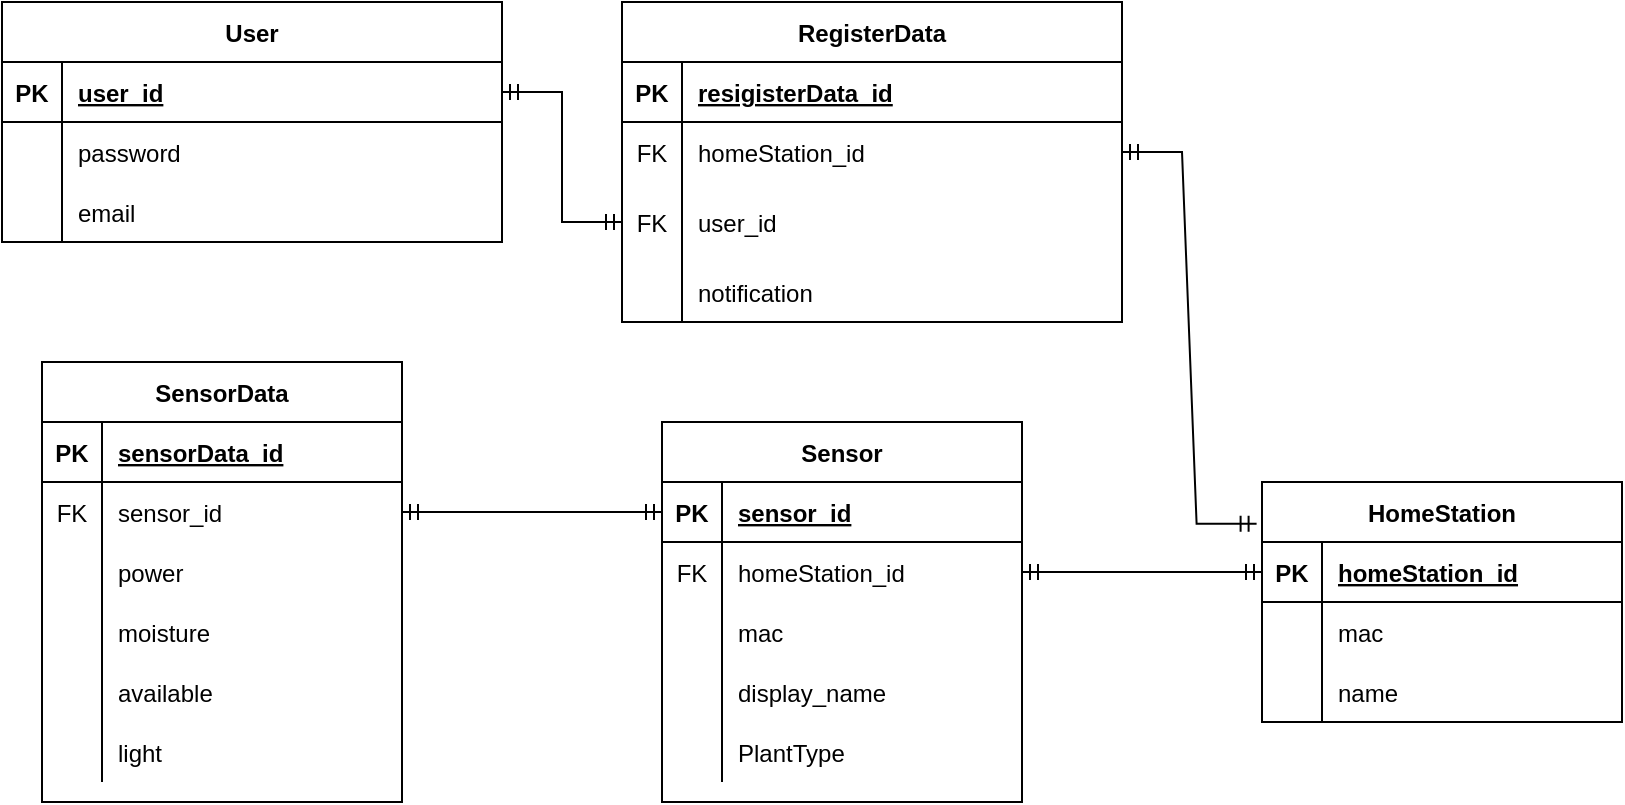 <mxfile version="15.5.5" type="github">
  <diagram id="R2lEEEUBdFMjLlhIrx00" name="Page-1">
    <mxGraphModel dx="1483" dy="781" grid="1" gridSize="10" guides="1" tooltips="1" connect="1" arrows="1" fold="1" page="1" pageScale="1" pageWidth="850" pageHeight="1100" math="0" shadow="0" extFonts="Permanent Marker^https://fonts.googleapis.com/css?family=Permanent+Marker">
      <root>
        <mxCell id="0" />
        <mxCell id="1" parent="0" />
        <mxCell id="C-vyLk0tnHw3VtMMgP7b-23" value="User" style="shape=table;startSize=30;container=1;collapsible=1;childLayout=tableLayout;fixedRows=1;rowLines=0;fontStyle=1;align=center;resizeLast=1;" parent="1" vertex="1">
          <mxGeometry x="40" y="70" width="250" height="120" as="geometry" />
        </mxCell>
        <mxCell id="C-vyLk0tnHw3VtMMgP7b-24" value="" style="shape=partialRectangle;collapsible=0;dropTarget=0;pointerEvents=0;fillColor=none;points=[[0,0.5],[1,0.5]];portConstraint=eastwest;top=0;left=0;right=0;bottom=1;" parent="C-vyLk0tnHw3VtMMgP7b-23" vertex="1">
          <mxGeometry y="30" width="250" height="30" as="geometry" />
        </mxCell>
        <mxCell id="C-vyLk0tnHw3VtMMgP7b-25" value="PK" style="shape=partialRectangle;overflow=hidden;connectable=0;fillColor=none;top=0;left=0;bottom=0;right=0;fontStyle=1;" parent="C-vyLk0tnHw3VtMMgP7b-24" vertex="1">
          <mxGeometry width="30" height="30" as="geometry">
            <mxRectangle width="30" height="30" as="alternateBounds" />
          </mxGeometry>
        </mxCell>
        <mxCell id="C-vyLk0tnHw3VtMMgP7b-26" value="user_id" style="shape=partialRectangle;overflow=hidden;connectable=0;fillColor=none;top=0;left=0;bottom=0;right=0;align=left;spacingLeft=6;fontStyle=5;" parent="C-vyLk0tnHw3VtMMgP7b-24" vertex="1">
          <mxGeometry x="30" width="220" height="30" as="geometry">
            <mxRectangle width="220" height="30" as="alternateBounds" />
          </mxGeometry>
        </mxCell>
        <mxCell id="1nxa9GGb4X9eHIlp-_Cs-1" style="shape=partialRectangle;collapsible=0;dropTarget=0;pointerEvents=0;fillColor=none;top=0;left=0;bottom=0;right=0;points=[[0,0.5],[1,0.5]];portConstraint=eastwest;" parent="C-vyLk0tnHw3VtMMgP7b-23" vertex="1">
          <mxGeometry y="60" width="250" height="30" as="geometry" />
        </mxCell>
        <mxCell id="1nxa9GGb4X9eHIlp-_Cs-2" style="shape=partialRectangle;connectable=0;fillColor=none;top=0;left=0;bottom=0;right=0;editable=1;overflow=hidden;" parent="1nxa9GGb4X9eHIlp-_Cs-1" vertex="1">
          <mxGeometry width="30" height="30" as="geometry">
            <mxRectangle width="30" height="30" as="alternateBounds" />
          </mxGeometry>
        </mxCell>
        <mxCell id="1nxa9GGb4X9eHIlp-_Cs-3" value="password" style="shape=partialRectangle;connectable=0;fillColor=none;top=0;left=0;bottom=0;right=0;align=left;spacingLeft=6;overflow=hidden;" parent="1nxa9GGb4X9eHIlp-_Cs-1" vertex="1">
          <mxGeometry x="30" width="220" height="30" as="geometry">
            <mxRectangle width="220" height="30" as="alternateBounds" />
          </mxGeometry>
        </mxCell>
        <mxCell id="anfbXirPdwA0EpwaDYGD-23" value="" style="shape=partialRectangle;collapsible=0;dropTarget=0;pointerEvents=0;fillColor=none;top=0;left=0;bottom=0;right=0;points=[[0,0.5],[1,0.5]];portConstraint=eastwest;" parent="C-vyLk0tnHw3VtMMgP7b-23" vertex="1">
          <mxGeometry y="90" width="250" height="30" as="geometry" />
        </mxCell>
        <mxCell id="anfbXirPdwA0EpwaDYGD-24" value="" style="shape=partialRectangle;connectable=0;fillColor=none;top=0;left=0;bottom=0;right=0;editable=1;overflow=hidden;" parent="anfbXirPdwA0EpwaDYGD-23" vertex="1">
          <mxGeometry width="30" height="30" as="geometry">
            <mxRectangle width="30" height="30" as="alternateBounds" />
          </mxGeometry>
        </mxCell>
        <mxCell id="anfbXirPdwA0EpwaDYGD-25" value="email" style="shape=partialRectangle;connectable=0;fillColor=none;top=0;left=0;bottom=0;right=0;align=left;spacingLeft=6;overflow=hidden;" parent="anfbXirPdwA0EpwaDYGD-23" vertex="1">
          <mxGeometry x="30" width="220" height="30" as="geometry">
            <mxRectangle width="220" height="30" as="alternateBounds" />
          </mxGeometry>
        </mxCell>
        <mxCell id="anfbXirPdwA0EpwaDYGD-4" value="RegisterData" style="shape=table;startSize=30;container=1;collapsible=1;childLayout=tableLayout;fixedRows=1;rowLines=0;fontStyle=1;align=center;resizeLast=1;" parent="1" vertex="1">
          <mxGeometry x="350" y="70" width="250" height="160" as="geometry" />
        </mxCell>
        <mxCell id="anfbXirPdwA0EpwaDYGD-5" value="" style="shape=partialRectangle;collapsible=0;dropTarget=0;pointerEvents=0;fillColor=none;points=[[0,0.5],[1,0.5]];portConstraint=eastwest;top=0;left=0;right=0;bottom=1;" parent="anfbXirPdwA0EpwaDYGD-4" vertex="1">
          <mxGeometry y="30" width="250" height="30" as="geometry" />
        </mxCell>
        <mxCell id="anfbXirPdwA0EpwaDYGD-6" value="PK" style="shape=partialRectangle;overflow=hidden;connectable=0;fillColor=none;top=0;left=0;bottom=0;right=0;fontStyle=1;" parent="anfbXirPdwA0EpwaDYGD-5" vertex="1">
          <mxGeometry width="30" height="30" as="geometry">
            <mxRectangle width="30" height="30" as="alternateBounds" />
          </mxGeometry>
        </mxCell>
        <mxCell id="anfbXirPdwA0EpwaDYGD-7" value="resigisterData_id" style="shape=partialRectangle;overflow=hidden;connectable=0;fillColor=none;top=0;left=0;bottom=0;right=0;align=left;spacingLeft=6;fontStyle=5;" parent="anfbXirPdwA0EpwaDYGD-5" vertex="1">
          <mxGeometry x="30" width="220" height="30" as="geometry">
            <mxRectangle width="220" height="30" as="alternateBounds" />
          </mxGeometry>
        </mxCell>
        <mxCell id="anfbXirPdwA0EpwaDYGD-8" value="" style="shape=partialRectangle;collapsible=0;dropTarget=0;pointerEvents=0;fillColor=none;points=[[0,0.5],[1,0.5]];portConstraint=eastwest;top=0;left=0;right=0;bottom=0;" parent="anfbXirPdwA0EpwaDYGD-4" vertex="1">
          <mxGeometry y="60" width="250" height="30" as="geometry" />
        </mxCell>
        <mxCell id="anfbXirPdwA0EpwaDYGD-9" value="FK" style="shape=partialRectangle;overflow=hidden;connectable=0;fillColor=none;top=0;left=0;bottom=0;right=0;" parent="anfbXirPdwA0EpwaDYGD-8" vertex="1">
          <mxGeometry width="30" height="30" as="geometry">
            <mxRectangle width="30" height="30" as="alternateBounds" />
          </mxGeometry>
        </mxCell>
        <mxCell id="anfbXirPdwA0EpwaDYGD-10" value="homeStation_id" style="shape=partialRectangle;overflow=hidden;connectable=0;fillColor=none;top=0;left=0;bottom=0;right=0;align=left;spacingLeft=6;" parent="anfbXirPdwA0EpwaDYGD-8" vertex="1">
          <mxGeometry x="30" width="220" height="30" as="geometry">
            <mxRectangle width="220" height="30" as="alternateBounds" />
          </mxGeometry>
        </mxCell>
        <mxCell id="anfbXirPdwA0EpwaDYGD-31" value="" style="shape=partialRectangle;collapsible=0;dropTarget=0;pointerEvents=0;fillColor=none;top=0;left=0;bottom=0;right=0;points=[[0,0.5],[1,0.5]];portConstraint=eastwest;" parent="anfbXirPdwA0EpwaDYGD-4" vertex="1">
          <mxGeometry y="90" width="250" height="40" as="geometry" />
        </mxCell>
        <mxCell id="anfbXirPdwA0EpwaDYGD-32" value="FK" style="shape=partialRectangle;connectable=0;fillColor=none;top=0;left=0;bottom=0;right=0;fontStyle=0;overflow=hidden;" parent="anfbXirPdwA0EpwaDYGD-31" vertex="1">
          <mxGeometry width="30" height="40" as="geometry">
            <mxRectangle width="30" height="40" as="alternateBounds" />
          </mxGeometry>
        </mxCell>
        <mxCell id="anfbXirPdwA0EpwaDYGD-33" value="user_id" style="shape=partialRectangle;connectable=0;fillColor=none;top=0;left=0;bottom=0;right=0;align=left;spacingLeft=6;fontStyle=0;overflow=hidden;" parent="anfbXirPdwA0EpwaDYGD-31" vertex="1">
          <mxGeometry x="30" width="220" height="40" as="geometry">
            <mxRectangle width="220" height="40" as="alternateBounds" />
          </mxGeometry>
        </mxCell>
        <mxCell id="HIg5Y6CTO_BiHtuPPulH-6" value="" style="shape=partialRectangle;collapsible=0;dropTarget=0;pointerEvents=0;fillColor=none;top=0;left=0;bottom=0;right=0;points=[[0,0.5],[1,0.5]];portConstraint=eastwest;" vertex="1" parent="anfbXirPdwA0EpwaDYGD-4">
          <mxGeometry y="130" width="250" height="30" as="geometry" />
        </mxCell>
        <mxCell id="HIg5Y6CTO_BiHtuPPulH-7" value="" style="shape=partialRectangle;connectable=0;fillColor=none;top=0;left=0;bottom=0;right=0;editable=1;overflow=hidden;" vertex="1" parent="HIg5Y6CTO_BiHtuPPulH-6">
          <mxGeometry width="30" height="30" as="geometry">
            <mxRectangle width="30" height="30" as="alternateBounds" />
          </mxGeometry>
        </mxCell>
        <mxCell id="HIg5Y6CTO_BiHtuPPulH-8" value="notification" style="shape=partialRectangle;connectable=0;fillColor=none;top=0;left=0;bottom=0;right=0;align=left;spacingLeft=6;overflow=hidden;" vertex="1" parent="HIg5Y6CTO_BiHtuPPulH-6">
          <mxGeometry x="30" width="220" height="30" as="geometry">
            <mxRectangle width="220" height="30" as="alternateBounds" />
          </mxGeometry>
        </mxCell>
        <mxCell id="anfbXirPdwA0EpwaDYGD-34" value="HomeStation" style="shape=table;startSize=30;container=1;collapsible=1;childLayout=tableLayout;fixedRows=1;rowLines=0;fontStyle=1;align=center;resizeLast=1;" parent="1" vertex="1">
          <mxGeometry x="670" y="310" width="180" height="120" as="geometry" />
        </mxCell>
        <mxCell id="anfbXirPdwA0EpwaDYGD-35" value="" style="shape=partialRectangle;collapsible=0;dropTarget=0;pointerEvents=0;fillColor=none;top=0;left=0;bottom=1;right=0;points=[[0,0.5],[1,0.5]];portConstraint=eastwest;" parent="anfbXirPdwA0EpwaDYGD-34" vertex="1">
          <mxGeometry y="30" width="180" height="30" as="geometry" />
        </mxCell>
        <mxCell id="anfbXirPdwA0EpwaDYGD-36" value="PK" style="shape=partialRectangle;connectable=0;fillColor=none;top=0;left=0;bottom=0;right=0;fontStyle=1;overflow=hidden;" parent="anfbXirPdwA0EpwaDYGD-35" vertex="1">
          <mxGeometry width="30" height="30" as="geometry">
            <mxRectangle width="30" height="30" as="alternateBounds" />
          </mxGeometry>
        </mxCell>
        <mxCell id="anfbXirPdwA0EpwaDYGD-37" value="homeStation_id" style="shape=partialRectangle;connectable=0;fillColor=none;top=0;left=0;bottom=0;right=0;align=left;spacingLeft=6;fontStyle=5;overflow=hidden;" parent="anfbXirPdwA0EpwaDYGD-35" vertex="1">
          <mxGeometry x="30" width="150" height="30" as="geometry">
            <mxRectangle width="150" height="30" as="alternateBounds" />
          </mxGeometry>
        </mxCell>
        <mxCell id="anfbXirPdwA0EpwaDYGD-38" value="" style="shape=partialRectangle;collapsible=0;dropTarget=0;pointerEvents=0;fillColor=none;top=0;left=0;bottom=0;right=0;points=[[0,0.5],[1,0.5]];portConstraint=eastwest;" parent="anfbXirPdwA0EpwaDYGD-34" vertex="1">
          <mxGeometry y="60" width="180" height="30" as="geometry" />
        </mxCell>
        <mxCell id="anfbXirPdwA0EpwaDYGD-39" value="" style="shape=partialRectangle;connectable=0;fillColor=none;top=0;left=0;bottom=0;right=0;editable=1;overflow=hidden;" parent="anfbXirPdwA0EpwaDYGD-38" vertex="1">
          <mxGeometry width="30" height="30" as="geometry">
            <mxRectangle width="30" height="30" as="alternateBounds" />
          </mxGeometry>
        </mxCell>
        <mxCell id="anfbXirPdwA0EpwaDYGD-40" value="mac" style="shape=partialRectangle;connectable=0;fillColor=none;top=0;left=0;bottom=0;right=0;align=left;spacingLeft=6;overflow=hidden;" parent="anfbXirPdwA0EpwaDYGD-38" vertex="1">
          <mxGeometry x="30" width="150" height="30" as="geometry">
            <mxRectangle width="150" height="30" as="alternateBounds" />
          </mxGeometry>
        </mxCell>
        <mxCell id="anfbXirPdwA0EpwaDYGD-41" value="" style="shape=partialRectangle;collapsible=0;dropTarget=0;pointerEvents=0;fillColor=none;top=0;left=0;bottom=0;right=0;points=[[0,0.5],[1,0.5]];portConstraint=eastwest;" parent="anfbXirPdwA0EpwaDYGD-34" vertex="1">
          <mxGeometry y="90" width="180" height="30" as="geometry" />
        </mxCell>
        <mxCell id="anfbXirPdwA0EpwaDYGD-42" value="" style="shape=partialRectangle;connectable=0;fillColor=none;top=0;left=0;bottom=0;right=0;editable=1;overflow=hidden;" parent="anfbXirPdwA0EpwaDYGD-41" vertex="1">
          <mxGeometry width="30" height="30" as="geometry">
            <mxRectangle width="30" height="30" as="alternateBounds" />
          </mxGeometry>
        </mxCell>
        <mxCell id="anfbXirPdwA0EpwaDYGD-43" value="name" style="shape=partialRectangle;connectable=0;fillColor=none;top=0;left=0;bottom=0;right=0;align=left;spacingLeft=6;overflow=hidden;" parent="anfbXirPdwA0EpwaDYGD-41" vertex="1">
          <mxGeometry x="30" width="150" height="30" as="geometry">
            <mxRectangle width="150" height="30" as="alternateBounds" />
          </mxGeometry>
        </mxCell>
        <mxCell id="anfbXirPdwA0EpwaDYGD-47" value="" style="edgeStyle=entityRelationEdgeStyle;fontSize=12;html=1;endArrow=ERmandOne;startArrow=ERmandOne;rounded=0;exitX=1;exitY=0.5;exitDx=0;exitDy=0;entryX=0;entryY=0.5;entryDx=0;entryDy=0;" parent="1" source="C-vyLk0tnHw3VtMMgP7b-24" target="anfbXirPdwA0EpwaDYGD-31" edge="1">
          <mxGeometry width="100" height="100" relative="1" as="geometry">
            <mxPoint x="350" y="130" as="sourcePoint" />
            <mxPoint x="480" y="230" as="targetPoint" />
          </mxGeometry>
        </mxCell>
        <mxCell id="anfbXirPdwA0EpwaDYGD-48" value="" style="edgeStyle=entityRelationEdgeStyle;fontSize=12;html=1;endArrow=ERmandOne;startArrow=ERmandOne;rounded=0;entryX=-0.015;entryY=0.174;entryDx=0;entryDy=0;exitX=1;exitY=0.5;exitDx=0;exitDy=0;entryPerimeter=0;" parent="1" source="anfbXirPdwA0EpwaDYGD-8" target="anfbXirPdwA0EpwaDYGD-34" edge="1">
          <mxGeometry width="100" height="100" relative="1" as="geometry">
            <mxPoint x="260" y="460" as="sourcePoint" />
            <mxPoint x="330" y="270" as="targetPoint" />
          </mxGeometry>
        </mxCell>
        <mxCell id="anfbXirPdwA0EpwaDYGD-82" value="SensorData" style="shape=table;startSize=30;container=1;collapsible=1;childLayout=tableLayout;fixedRows=1;rowLines=0;fontStyle=1;align=center;resizeLast=1;" parent="1" vertex="1">
          <mxGeometry x="60" y="250" width="180" height="220" as="geometry" />
        </mxCell>
        <mxCell id="anfbXirPdwA0EpwaDYGD-83" value="" style="shape=partialRectangle;collapsible=0;dropTarget=0;pointerEvents=0;fillColor=none;top=0;left=0;bottom=1;right=0;points=[[0,0.5],[1,0.5]];portConstraint=eastwest;" parent="anfbXirPdwA0EpwaDYGD-82" vertex="1">
          <mxGeometry y="30" width="180" height="30" as="geometry" />
        </mxCell>
        <mxCell id="anfbXirPdwA0EpwaDYGD-84" value="PK" style="shape=partialRectangle;connectable=0;fillColor=none;top=0;left=0;bottom=0;right=0;fontStyle=1;overflow=hidden;" parent="anfbXirPdwA0EpwaDYGD-83" vertex="1">
          <mxGeometry width="30" height="30" as="geometry">
            <mxRectangle width="30" height="30" as="alternateBounds" />
          </mxGeometry>
        </mxCell>
        <mxCell id="anfbXirPdwA0EpwaDYGD-85" value="sensorData_id" style="shape=partialRectangle;connectable=0;fillColor=none;top=0;left=0;bottom=0;right=0;align=left;spacingLeft=6;fontStyle=5;overflow=hidden;" parent="anfbXirPdwA0EpwaDYGD-83" vertex="1">
          <mxGeometry x="30" width="150" height="30" as="geometry">
            <mxRectangle width="150" height="30" as="alternateBounds" />
          </mxGeometry>
        </mxCell>
        <mxCell id="1nxa9GGb4X9eHIlp-_Cs-5" style="shape=partialRectangle;collapsible=0;dropTarget=0;pointerEvents=0;fillColor=none;top=0;left=0;bottom=0;right=0;points=[[0,0.5],[1,0.5]];portConstraint=eastwest;" parent="anfbXirPdwA0EpwaDYGD-82" vertex="1">
          <mxGeometry y="60" width="180" height="30" as="geometry" />
        </mxCell>
        <mxCell id="1nxa9GGb4X9eHIlp-_Cs-6" value="FK" style="shape=partialRectangle;connectable=0;fillColor=none;top=0;left=0;bottom=0;right=0;editable=1;overflow=hidden;" parent="1nxa9GGb4X9eHIlp-_Cs-5" vertex="1">
          <mxGeometry width="30" height="30" as="geometry">
            <mxRectangle width="30" height="30" as="alternateBounds" />
          </mxGeometry>
        </mxCell>
        <mxCell id="1nxa9GGb4X9eHIlp-_Cs-7" value="sensor_id" style="shape=partialRectangle;connectable=0;fillColor=none;top=0;left=0;bottom=0;right=0;align=left;spacingLeft=6;overflow=hidden;" parent="1nxa9GGb4X9eHIlp-_Cs-5" vertex="1">
          <mxGeometry x="30" width="150" height="30" as="geometry">
            <mxRectangle width="150" height="30" as="alternateBounds" />
          </mxGeometry>
        </mxCell>
        <mxCell id="anfbXirPdwA0EpwaDYGD-92" value="" style="shape=partialRectangle;collapsible=0;dropTarget=0;pointerEvents=0;fillColor=none;top=0;left=0;bottom=0;right=0;points=[[0,0.5],[1,0.5]];portConstraint=eastwest;" parent="anfbXirPdwA0EpwaDYGD-82" vertex="1">
          <mxGeometry y="90" width="180" height="30" as="geometry" />
        </mxCell>
        <mxCell id="anfbXirPdwA0EpwaDYGD-93" value="" style="shape=partialRectangle;connectable=0;fillColor=none;top=0;left=0;bottom=0;right=0;editable=1;overflow=hidden;" parent="anfbXirPdwA0EpwaDYGD-92" vertex="1">
          <mxGeometry width="30" height="30" as="geometry">
            <mxRectangle width="30" height="30" as="alternateBounds" />
          </mxGeometry>
        </mxCell>
        <mxCell id="anfbXirPdwA0EpwaDYGD-94" value="power" style="shape=partialRectangle;connectable=0;fillColor=none;top=0;left=0;bottom=0;right=0;align=left;spacingLeft=6;overflow=hidden;" parent="anfbXirPdwA0EpwaDYGD-92" vertex="1">
          <mxGeometry x="30" width="150" height="30" as="geometry">
            <mxRectangle width="150" height="30" as="alternateBounds" />
          </mxGeometry>
        </mxCell>
        <mxCell id="anfbXirPdwA0EpwaDYGD-100" value="" style="shape=partialRectangle;collapsible=0;dropTarget=0;pointerEvents=0;fillColor=none;top=0;left=0;bottom=0;right=0;points=[[0,0.5],[1,0.5]];portConstraint=eastwest;" parent="anfbXirPdwA0EpwaDYGD-82" vertex="1">
          <mxGeometry y="120" width="180" height="30" as="geometry" />
        </mxCell>
        <mxCell id="anfbXirPdwA0EpwaDYGD-101" value="" style="shape=partialRectangle;connectable=0;fillColor=none;top=0;left=0;bottom=0;right=0;editable=1;overflow=hidden;" parent="anfbXirPdwA0EpwaDYGD-100" vertex="1">
          <mxGeometry width="30" height="30" as="geometry">
            <mxRectangle width="30" height="30" as="alternateBounds" />
          </mxGeometry>
        </mxCell>
        <mxCell id="anfbXirPdwA0EpwaDYGD-102" value="moisture" style="shape=partialRectangle;connectable=0;fillColor=none;top=0;left=0;bottom=0;right=0;align=left;spacingLeft=6;overflow=hidden;" parent="anfbXirPdwA0EpwaDYGD-100" vertex="1">
          <mxGeometry x="30" width="150" height="30" as="geometry">
            <mxRectangle width="150" height="30" as="alternateBounds" />
          </mxGeometry>
        </mxCell>
        <mxCell id="anfbXirPdwA0EpwaDYGD-96" value="" style="shape=partialRectangle;collapsible=0;dropTarget=0;pointerEvents=0;fillColor=none;top=0;left=0;bottom=0;right=0;points=[[0,0.5],[1,0.5]];portConstraint=eastwest;" parent="anfbXirPdwA0EpwaDYGD-82" vertex="1">
          <mxGeometry y="150" width="180" height="30" as="geometry" />
        </mxCell>
        <mxCell id="anfbXirPdwA0EpwaDYGD-97" value="" style="shape=partialRectangle;connectable=0;fillColor=none;top=0;left=0;bottom=0;right=0;editable=1;overflow=hidden;" parent="anfbXirPdwA0EpwaDYGD-96" vertex="1">
          <mxGeometry width="30" height="30" as="geometry">
            <mxRectangle width="30" height="30" as="alternateBounds" />
          </mxGeometry>
        </mxCell>
        <mxCell id="anfbXirPdwA0EpwaDYGD-98" value="available" style="shape=partialRectangle;connectable=0;fillColor=none;top=0;left=0;bottom=0;right=0;align=left;spacingLeft=6;overflow=hidden;" parent="anfbXirPdwA0EpwaDYGD-96" vertex="1">
          <mxGeometry x="30" width="150" height="30" as="geometry">
            <mxRectangle width="150" height="30" as="alternateBounds" />
          </mxGeometry>
        </mxCell>
        <mxCell id="anfbXirPdwA0EpwaDYGD-104" value="" style="shape=partialRectangle;collapsible=0;dropTarget=0;pointerEvents=0;fillColor=none;top=0;left=0;bottom=0;right=0;points=[[0,0.5],[1,0.5]];portConstraint=eastwest;" parent="anfbXirPdwA0EpwaDYGD-82" vertex="1">
          <mxGeometry y="180" width="180" height="30" as="geometry" />
        </mxCell>
        <mxCell id="anfbXirPdwA0EpwaDYGD-105" value="" style="shape=partialRectangle;connectable=0;fillColor=none;top=0;left=0;bottom=0;right=0;editable=1;overflow=hidden;" parent="anfbXirPdwA0EpwaDYGD-104" vertex="1">
          <mxGeometry width="30" height="30" as="geometry">
            <mxRectangle width="30" height="30" as="alternateBounds" />
          </mxGeometry>
        </mxCell>
        <mxCell id="anfbXirPdwA0EpwaDYGD-106" value="light" style="shape=partialRectangle;connectable=0;fillColor=none;top=0;left=0;bottom=0;right=0;align=left;spacingLeft=6;overflow=hidden;" parent="anfbXirPdwA0EpwaDYGD-104" vertex="1">
          <mxGeometry x="30" width="150" height="30" as="geometry">
            <mxRectangle width="150" height="30" as="alternateBounds" />
          </mxGeometry>
        </mxCell>
        <mxCell id="HIg5Y6CTO_BiHtuPPulH-9" value="Sensor" style="shape=table;startSize=30;container=1;collapsible=1;childLayout=tableLayout;fixedRows=1;rowLines=0;fontStyle=1;align=center;resizeLast=1;" vertex="1" parent="1">
          <mxGeometry x="370" y="280" width="180" height="190" as="geometry" />
        </mxCell>
        <mxCell id="HIg5Y6CTO_BiHtuPPulH-10" value="" style="shape=partialRectangle;collapsible=0;dropTarget=0;pointerEvents=0;fillColor=none;top=0;left=0;bottom=1;right=0;points=[[0,0.5],[1,0.5]];portConstraint=eastwest;" vertex="1" parent="HIg5Y6CTO_BiHtuPPulH-9">
          <mxGeometry y="30" width="180" height="30" as="geometry" />
        </mxCell>
        <mxCell id="HIg5Y6CTO_BiHtuPPulH-11" value="PK" style="shape=partialRectangle;connectable=0;fillColor=none;top=0;left=0;bottom=0;right=0;fontStyle=1;overflow=hidden;" vertex="1" parent="HIg5Y6CTO_BiHtuPPulH-10">
          <mxGeometry width="30" height="30" as="geometry">
            <mxRectangle width="30" height="30" as="alternateBounds" />
          </mxGeometry>
        </mxCell>
        <mxCell id="HIg5Y6CTO_BiHtuPPulH-12" value="sensor_id" style="shape=partialRectangle;connectable=0;fillColor=none;top=0;left=0;bottom=0;right=0;align=left;spacingLeft=6;fontStyle=5;overflow=hidden;" vertex="1" parent="HIg5Y6CTO_BiHtuPPulH-10">
          <mxGeometry x="30" width="150" height="30" as="geometry">
            <mxRectangle width="150" height="30" as="alternateBounds" />
          </mxGeometry>
        </mxCell>
        <mxCell id="HIg5Y6CTO_BiHtuPPulH-13" value="" style="shape=partialRectangle;collapsible=0;dropTarget=0;pointerEvents=0;fillColor=none;top=0;left=0;bottom=0;right=0;points=[[0,0.5],[1,0.5]];portConstraint=eastwest;" vertex="1" parent="HIg5Y6CTO_BiHtuPPulH-9">
          <mxGeometry y="60" width="180" height="30" as="geometry" />
        </mxCell>
        <mxCell id="HIg5Y6CTO_BiHtuPPulH-14" value="FK" style="shape=partialRectangle;connectable=0;fillColor=none;top=0;left=0;bottom=0;right=0;editable=1;overflow=hidden;" vertex="1" parent="HIg5Y6CTO_BiHtuPPulH-13">
          <mxGeometry width="30" height="30" as="geometry">
            <mxRectangle width="30" height="30" as="alternateBounds" />
          </mxGeometry>
        </mxCell>
        <mxCell id="HIg5Y6CTO_BiHtuPPulH-15" value="homeStation_id" style="shape=partialRectangle;connectable=0;fillColor=none;top=0;left=0;bottom=0;right=0;align=left;spacingLeft=6;overflow=hidden;" vertex="1" parent="HIg5Y6CTO_BiHtuPPulH-13">
          <mxGeometry x="30" width="150" height="30" as="geometry">
            <mxRectangle width="150" height="30" as="alternateBounds" />
          </mxGeometry>
        </mxCell>
        <mxCell id="HIg5Y6CTO_BiHtuPPulH-27" value="" style="shape=partialRectangle;collapsible=0;dropTarget=0;pointerEvents=0;fillColor=none;top=0;left=0;bottom=0;right=0;points=[[0,0.5],[1,0.5]];portConstraint=eastwest;" vertex="1" parent="HIg5Y6CTO_BiHtuPPulH-9">
          <mxGeometry y="90" width="180" height="30" as="geometry" />
        </mxCell>
        <mxCell id="HIg5Y6CTO_BiHtuPPulH-28" value="" style="shape=partialRectangle;connectable=0;fillColor=none;top=0;left=0;bottom=0;right=0;editable=1;overflow=hidden;" vertex="1" parent="HIg5Y6CTO_BiHtuPPulH-27">
          <mxGeometry width="30" height="30" as="geometry">
            <mxRectangle width="30" height="30" as="alternateBounds" />
          </mxGeometry>
        </mxCell>
        <mxCell id="HIg5Y6CTO_BiHtuPPulH-29" value="mac" style="shape=partialRectangle;connectable=0;fillColor=none;top=0;left=0;bottom=0;right=0;align=left;spacingLeft=6;overflow=hidden;" vertex="1" parent="HIg5Y6CTO_BiHtuPPulH-27">
          <mxGeometry x="30" width="150" height="30" as="geometry">
            <mxRectangle width="150" height="30" as="alternateBounds" />
          </mxGeometry>
        </mxCell>
        <mxCell id="HIg5Y6CTO_BiHtuPPulH-16" value="" style="shape=partialRectangle;collapsible=0;dropTarget=0;pointerEvents=0;fillColor=none;top=0;left=0;bottom=0;right=0;points=[[0,0.5],[1,0.5]];portConstraint=eastwest;" vertex="1" parent="HIg5Y6CTO_BiHtuPPulH-9">
          <mxGeometry y="120" width="180" height="30" as="geometry" />
        </mxCell>
        <mxCell id="HIg5Y6CTO_BiHtuPPulH-17" value="" style="shape=partialRectangle;connectable=0;fillColor=none;top=0;left=0;bottom=0;right=0;editable=1;overflow=hidden;" vertex="1" parent="HIg5Y6CTO_BiHtuPPulH-16">
          <mxGeometry width="30" height="30" as="geometry">
            <mxRectangle width="30" height="30" as="alternateBounds" />
          </mxGeometry>
        </mxCell>
        <mxCell id="HIg5Y6CTO_BiHtuPPulH-18" value="display_name" style="shape=partialRectangle;connectable=0;fillColor=none;top=0;left=0;bottom=0;right=0;align=left;spacingLeft=6;overflow=hidden;" vertex="1" parent="HIg5Y6CTO_BiHtuPPulH-16">
          <mxGeometry x="30" width="150" height="30" as="geometry">
            <mxRectangle width="150" height="30" as="alternateBounds" />
          </mxGeometry>
        </mxCell>
        <mxCell id="HIg5Y6CTO_BiHtuPPulH-19" value="" style="shape=partialRectangle;collapsible=0;dropTarget=0;pointerEvents=0;fillColor=none;top=0;left=0;bottom=0;right=0;points=[[0,0.5],[1,0.5]];portConstraint=eastwest;" vertex="1" parent="HIg5Y6CTO_BiHtuPPulH-9">
          <mxGeometry y="150" width="180" height="30" as="geometry" />
        </mxCell>
        <mxCell id="HIg5Y6CTO_BiHtuPPulH-20" value="" style="shape=partialRectangle;connectable=0;fillColor=none;top=0;left=0;bottom=0;right=0;editable=1;overflow=hidden;" vertex="1" parent="HIg5Y6CTO_BiHtuPPulH-19">
          <mxGeometry width="30" height="30" as="geometry">
            <mxRectangle width="30" height="30" as="alternateBounds" />
          </mxGeometry>
        </mxCell>
        <mxCell id="HIg5Y6CTO_BiHtuPPulH-21" value="PlantType" style="shape=partialRectangle;connectable=0;fillColor=none;top=0;left=0;bottom=0;right=0;align=left;spacingLeft=6;overflow=hidden;" vertex="1" parent="HIg5Y6CTO_BiHtuPPulH-19">
          <mxGeometry x="30" width="150" height="30" as="geometry">
            <mxRectangle width="150" height="30" as="alternateBounds" />
          </mxGeometry>
        </mxCell>
        <mxCell id="HIg5Y6CTO_BiHtuPPulH-30" value="" style="edgeStyle=entityRelationEdgeStyle;fontSize=12;html=1;endArrow=ERmandOne;startArrow=ERmandOne;rounded=0;entryX=0;entryY=0.5;entryDx=0;entryDy=0;exitX=1;exitY=0.5;exitDx=0;exitDy=0;" edge="1" parent="1" source="HIg5Y6CTO_BiHtuPPulH-13" target="anfbXirPdwA0EpwaDYGD-35">
          <mxGeometry width="100" height="100" relative="1" as="geometry">
            <mxPoint x="370" y="510" as="sourcePoint" />
            <mxPoint x="650" y="360" as="targetPoint" />
          </mxGeometry>
        </mxCell>
        <mxCell id="HIg5Y6CTO_BiHtuPPulH-32" value="" style="edgeStyle=entityRelationEdgeStyle;fontSize=12;html=1;endArrow=ERmandOne;startArrow=ERmandOne;rounded=0;exitX=1;exitY=0.5;exitDx=0;exitDy=0;entryX=0;entryY=0.5;entryDx=0;entryDy=0;" edge="1" parent="1" source="1nxa9GGb4X9eHIlp-_Cs-5" target="HIg5Y6CTO_BiHtuPPulH-10">
          <mxGeometry width="100" height="100" relative="1" as="geometry">
            <mxPoint x="370" y="510" as="sourcePoint" />
            <mxPoint x="470" y="410" as="targetPoint" />
          </mxGeometry>
        </mxCell>
      </root>
    </mxGraphModel>
  </diagram>
</mxfile>
